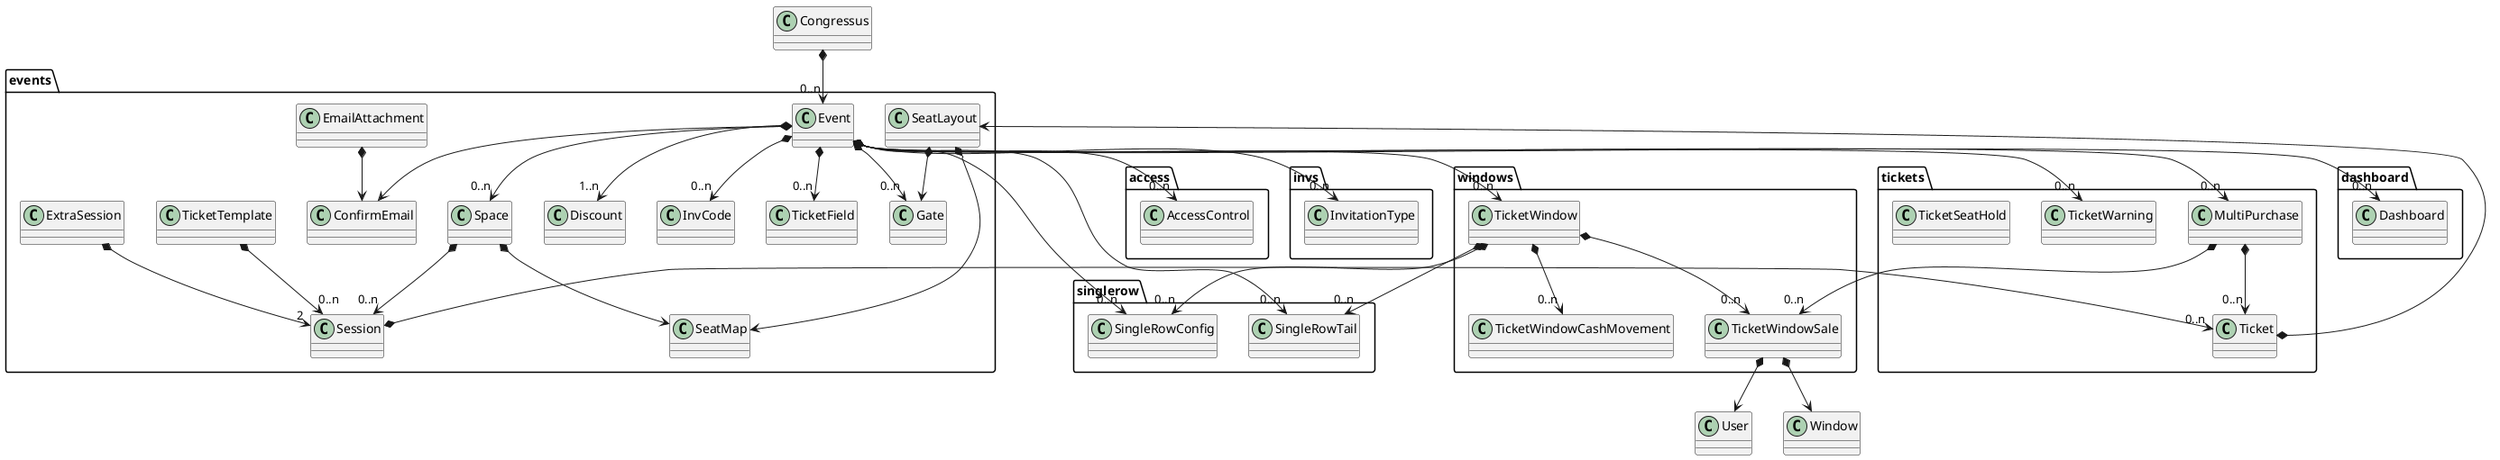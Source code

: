@startuml

class Congressus

package events {
    class ConfirmEmail
    class Discount
    class EmailAttachment
    class Event
    class ExtraSession
    class Gate
    class InvCode
    class SeatLayout
    class SeatMap
    class Session
    class Space
    class TicketField
    class TicketTemplate
}

package windows {
    class TicketWindow
    class TicketWindowSale
    class TicketWindowCashMovement
}

package tickets {
    class MultiPurchase
    class Ticket
    class TicketWarning
    class TicketSeatHold
}

package access {
    class AccessControl
}

package invs {
    class InvitationType
}

package singlerow {
    class SingleRowConfig
    class SingleRowTail
}

package dashboard {
    class Dashboard
}


Congressus *--> "0..n" Event
Event *--> "0..n" MultiPurchase
Event *--> "0..n" TicketWindow
Event *--> "1..n" Discount
Event *--> "0..n" TicketWarning
Event *--> "0..n" SingleRowConfig
Event *--> "0..n" SingleRowTail
Event *--> "0..n" InvitationType
Event *--> "0..n" Dashboard
Event *--> "0..n" AccessControl
Event *--> "0..n" Space
Event *--> ConfirmEmail
Event *--> "0..n" Gate
Event *--> "0..n" InvCode
Event *--> "0..n" TicketField

MultiPurchase *--> "0..n" Ticket
MultiPurchase *--> "0..n" TicketWindowSale
TicketWindow *--> "0..n" TicketWindowSale
TicketWindowSale *--> User
TicketWindowSale *--> Window
TicketWindow *--> "0..n" TicketWindowCashMovement
TicketWindow *--> "0..n" SingleRowTail
TicketWindow *--> "0..n" SingleRowConfig

Space *--> "0..n" Session
TicketTemplate *--> "0..n" Session
Session *--> "0..n" Ticket

Ticket *--> SeatLayout

SeatLayout *--> SeatMap
SeatLayout *--> Gate

Space *--> SeatMap

ExtraSession *--> "2" Session

EmailAttachment *--> ConfirmEmail

@enduml
